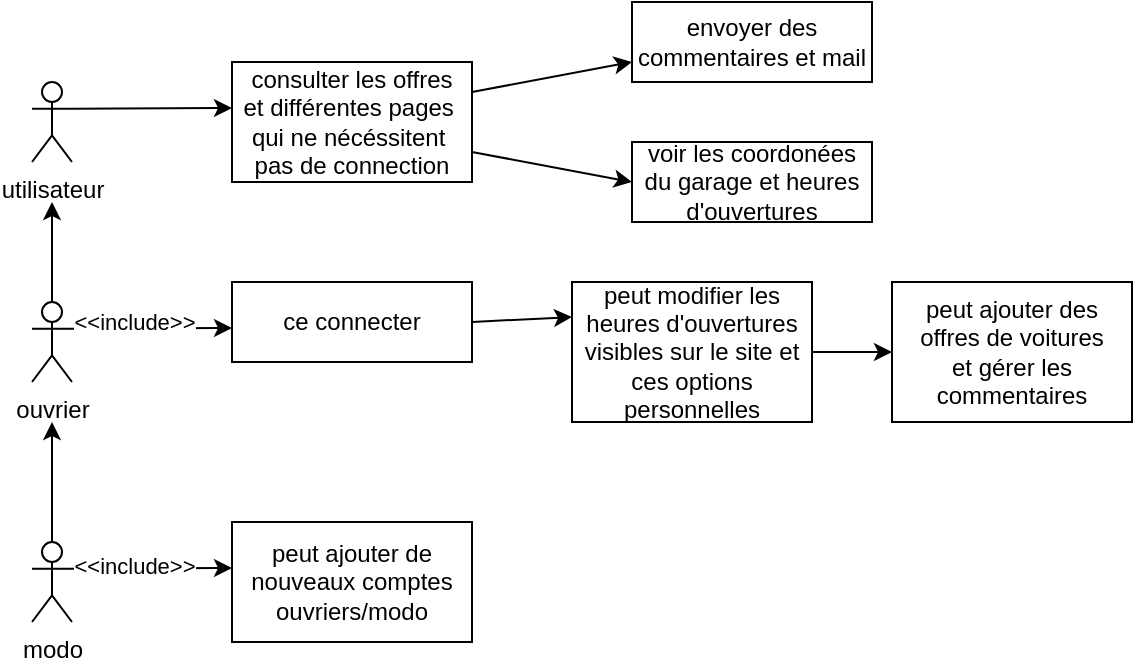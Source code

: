 <mxfile>
    <diagram id="iVJGNX6jpDVDrpm_nNvR" name="Page-1">
        <mxGraphModel dx="571" dy="324" grid="1" gridSize="10" guides="1" tooltips="1" connect="1" arrows="1" fold="1" page="1" pageScale="1" pageWidth="850" pageHeight="1100" math="0" shadow="0">
            <root>
                <mxCell id="0"/>
                <mxCell id="1" parent="0"/>
                <mxCell id="7" style="edgeStyle=none;html=1;exitX=0.5;exitY=0;exitDx=0;exitDy=0;exitPerimeter=0;" edge="1" parent="1" source="2">
                    <mxGeometry relative="1" as="geometry">
                        <mxPoint x="30" y="220" as="targetPoint"/>
                    </mxGeometry>
                </mxCell>
                <mxCell id="13" style="edgeStyle=none;html=1;exitX=1;exitY=0.333;exitDx=0;exitDy=0;exitPerimeter=0;" edge="1" parent="1" source="2">
                    <mxGeometry relative="1" as="geometry">
                        <mxPoint x="120" y="293" as="targetPoint"/>
                    </mxGeometry>
                </mxCell>
                <mxCell id="30" value="&amp;lt;&amp;lt;include&amp;gt;&amp;gt;" style="edgeLabel;html=1;align=center;verticalAlign=middle;resizable=0;points=[];" vertex="1" connectable="0" parent="13">
                    <mxGeometry x="-0.242" y="1" relative="1" as="geometry">
                        <mxPoint as="offset"/>
                    </mxGeometry>
                </mxCell>
                <mxCell id="2" value="modo" style="shape=umlActor;verticalLabelPosition=bottom;verticalAlign=top;html=1;outlineConnect=0;" vertex="1" parent="1">
                    <mxGeometry x="20" y="280" width="20" height="40" as="geometry"/>
                </mxCell>
                <mxCell id="8" style="edgeStyle=none;html=1;exitX=0.5;exitY=0;exitDx=0;exitDy=0;exitPerimeter=0;" edge="1" parent="1" source="3">
                    <mxGeometry relative="1" as="geometry">
                        <mxPoint x="30" y="110" as="targetPoint"/>
                    </mxGeometry>
                </mxCell>
                <mxCell id="12" style="edgeStyle=none;html=1;exitX=1;exitY=0.333;exitDx=0;exitDy=0;exitPerimeter=0;" edge="1" parent="1" source="3">
                    <mxGeometry relative="1" as="geometry">
                        <mxPoint x="120" y="173" as="targetPoint"/>
                    </mxGeometry>
                </mxCell>
                <mxCell id="29" value="&amp;lt;&amp;lt;include&amp;gt;&amp;gt;" style="edgeLabel;html=1;align=center;verticalAlign=middle;resizable=0;points=[];" vertex="1" connectable="0" parent="12">
                    <mxGeometry x="-0.367" y="3" relative="1" as="geometry">
                        <mxPoint x="5" as="offset"/>
                    </mxGeometry>
                </mxCell>
                <mxCell id="3" value="ouvrier" style="shape=umlActor;verticalLabelPosition=bottom;verticalAlign=top;html=1;outlineConnect=0;" vertex="1" parent="1">
                    <mxGeometry x="20" y="160" width="20" height="40" as="geometry"/>
                </mxCell>
                <mxCell id="11" style="edgeStyle=none;html=1;exitX=1;exitY=0.333;exitDx=0;exitDy=0;exitPerimeter=0;" edge="1" parent="1" source="4">
                    <mxGeometry relative="1" as="geometry">
                        <mxPoint x="120" y="63" as="targetPoint"/>
                    </mxGeometry>
                </mxCell>
                <mxCell id="4" value="utilisateur" style="shape=umlActor;verticalLabelPosition=bottom;verticalAlign=top;html=1;outlineConnect=0;" vertex="1" parent="1">
                    <mxGeometry x="20" y="50" width="20" height="40" as="geometry"/>
                </mxCell>
                <mxCell id="17" style="edgeStyle=none;html=1;" edge="1" parent="1">
                    <mxGeometry relative="1" as="geometry">
                        <mxPoint x="310" y="50" as="targetPoint"/>
                        <mxPoint x="310" y="50" as="sourcePoint"/>
                    </mxGeometry>
                </mxCell>
                <mxCell id="20" style="edgeStyle=none;html=1;exitX=1;exitY=0.75;exitDx=0;exitDy=0;" edge="1" parent="1" source="14">
                    <mxGeometry relative="1" as="geometry">
                        <mxPoint x="320" y="100" as="targetPoint"/>
                    </mxGeometry>
                </mxCell>
                <mxCell id="21" style="edgeStyle=none;html=1;exitX=1;exitY=0.25;exitDx=0;exitDy=0;" edge="1" parent="1" source="14">
                    <mxGeometry relative="1" as="geometry">
                        <mxPoint x="320" y="40" as="targetPoint"/>
                    </mxGeometry>
                </mxCell>
                <mxCell id="14" value="consulter les offres&lt;br&gt;et différentes pages&amp;nbsp;&lt;br&gt;qui ne nécéssitent&amp;nbsp;&lt;br&gt;pas de connection" style="rounded=0;whiteSpace=wrap;html=1;" vertex="1" parent="1">
                    <mxGeometry x="120" y="40" width="120" height="60" as="geometry"/>
                </mxCell>
                <mxCell id="18" style="edgeStyle=none;html=1;exitX=1;exitY=0.5;exitDx=0;exitDy=0;" edge="1" parent="1" source="15">
                    <mxGeometry relative="1" as="geometry">
                        <mxPoint x="320" y="185" as="targetPoint"/>
                    </mxGeometry>
                </mxCell>
                <mxCell id="26" style="edgeStyle=none;html=1;exitX=1;exitY=0.5;exitDx=0;exitDy=0;entryX=0;entryY=0.5;entryDx=0;entryDy=0;" edge="1" parent="1" source="15" target="24">
                    <mxGeometry relative="1" as="geometry"/>
                </mxCell>
                <mxCell id="15" value="peut modifier les heures d'ouvertures visibles sur le site et ces options personnelles" style="rounded=0;whiteSpace=wrap;html=1;" vertex="1" parent="1">
                    <mxGeometry x="290" y="150" width="120" height="70" as="geometry"/>
                </mxCell>
                <mxCell id="19" style="edgeStyle=none;html=1;exitX=1;exitY=0.5;exitDx=0;exitDy=0;entryX=1;entryY=0.5;entryDx=0;entryDy=0;" edge="1" parent="1" source="16" target="16">
                    <mxGeometry relative="1" as="geometry">
                        <mxPoint x="320" y="300" as="targetPoint"/>
                    </mxGeometry>
                </mxCell>
                <mxCell id="16" value="peut ajouter de nouveaux comptes&lt;br&gt;ouvriers/modo" style="rounded=0;whiteSpace=wrap;html=1;" vertex="1" parent="1">
                    <mxGeometry x="120" y="270" width="120" height="60" as="geometry"/>
                </mxCell>
                <mxCell id="22" value="envoyer des commentaires et mail" style="rounded=0;whiteSpace=wrap;html=1;" vertex="1" parent="1">
                    <mxGeometry x="320" y="10" width="120" height="40" as="geometry"/>
                </mxCell>
                <mxCell id="23" value="voir les coordonées du garage et heures d'ouvertures" style="rounded=0;whiteSpace=wrap;html=1;" vertex="1" parent="1">
                    <mxGeometry x="320" y="80" width="120" height="40" as="geometry"/>
                </mxCell>
                <mxCell id="24" value="peut ajouter des offres de voitures&lt;br&gt;et gérer les commentaires" style="rounded=0;whiteSpace=wrap;html=1;" vertex="1" parent="1">
                    <mxGeometry x="450" y="150" width="120" height="70" as="geometry"/>
                </mxCell>
                <mxCell id="28" style="edgeStyle=none;html=1;exitX=1;exitY=0.5;exitDx=0;exitDy=0;entryX=0;entryY=0.25;entryDx=0;entryDy=0;" edge="1" parent="1" source="27" target="15">
                    <mxGeometry relative="1" as="geometry"/>
                </mxCell>
                <mxCell id="27" value="ce connecter" style="rounded=0;whiteSpace=wrap;html=1;" vertex="1" parent="1">
                    <mxGeometry x="120" y="150" width="120" height="40" as="geometry"/>
                </mxCell>
            </root>
        </mxGraphModel>
    </diagram>
</mxfile>